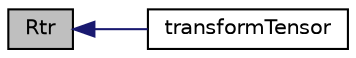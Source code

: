 digraph "Rtr"
{
  bgcolor="transparent";
  edge [fontname="Helvetica",fontsize="10",labelfontname="Helvetica",labelfontsize="10"];
  node [fontname="Helvetica",fontsize="10",shape=record];
  rankdir="LR";
  Node1209 [label="Rtr",height=0.2,width=0.4,color="black", fillcolor="grey75", style="filled", fontcolor="black"];
  Node1209 -> Node1210 [dir="back",color="midnightblue",fontsize="10",style="solid",fontname="Helvetica"];
  Node1210 [label="transformTensor",height=0.2,width=0.4,color="black",URL="$a26129.html#a2e57ce7c0d419b85cb74a545eb0284fc",tooltip="Transform tensor sub-field using transformation tensorField. "];
}
